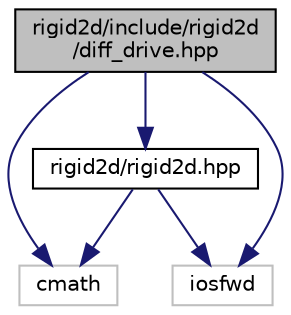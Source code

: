digraph "rigid2d/include/rigid2d/diff_drive.hpp"
{
 // LATEX_PDF_SIZE
  edge [fontname="Helvetica",fontsize="10",labelfontname="Helvetica",labelfontsize="10"];
  node [fontname="Helvetica",fontsize="10",shape=record];
  Node1 [label="rigid2d/include/rigid2d\l/diff_drive.hpp",height=0.2,width=0.4,color="black", fillcolor="grey75", style="filled", fontcolor="black",tooltip="Library for the kinematics of a differential drive robot with a given wheel base and wheel radius."];
  Node1 -> Node2 [color="midnightblue",fontsize="10",style="solid"];
  Node2 [label="rigid2d/rigid2d.hpp",height=0.2,width=0.4,color="black", fillcolor="white", style="filled",URL="$d2/ddc/rigid2d_8hpp.html",tooltip="Library for two-dimensional rigid body transformations."];
  Node2 -> Node3 [color="midnightblue",fontsize="10",style="solid"];
  Node3 [label="cmath",height=0.2,width=0.4,color="grey75", fillcolor="white", style="filled",tooltip=" "];
  Node2 -> Node4 [color="midnightblue",fontsize="10",style="solid"];
  Node4 [label="iosfwd",height=0.2,width=0.4,color="grey75", fillcolor="white", style="filled",tooltip=" "];
  Node1 -> Node3 [color="midnightblue",fontsize="10",style="solid"];
  Node1 -> Node4 [color="midnightblue",fontsize="10",style="solid"];
}
